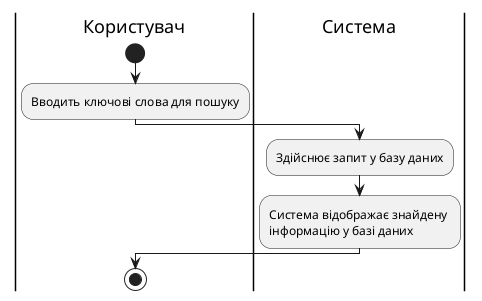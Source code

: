@startuml
    |Користувач|
    start
    :Вводить ключові слова для пошуку;
    |Система|
    :Здійснює запит у базу даних;
    |Система|
    :Система відображає знайдену \nінформацію у базі даних;
    |Користувач|
    stop;
@enduml

